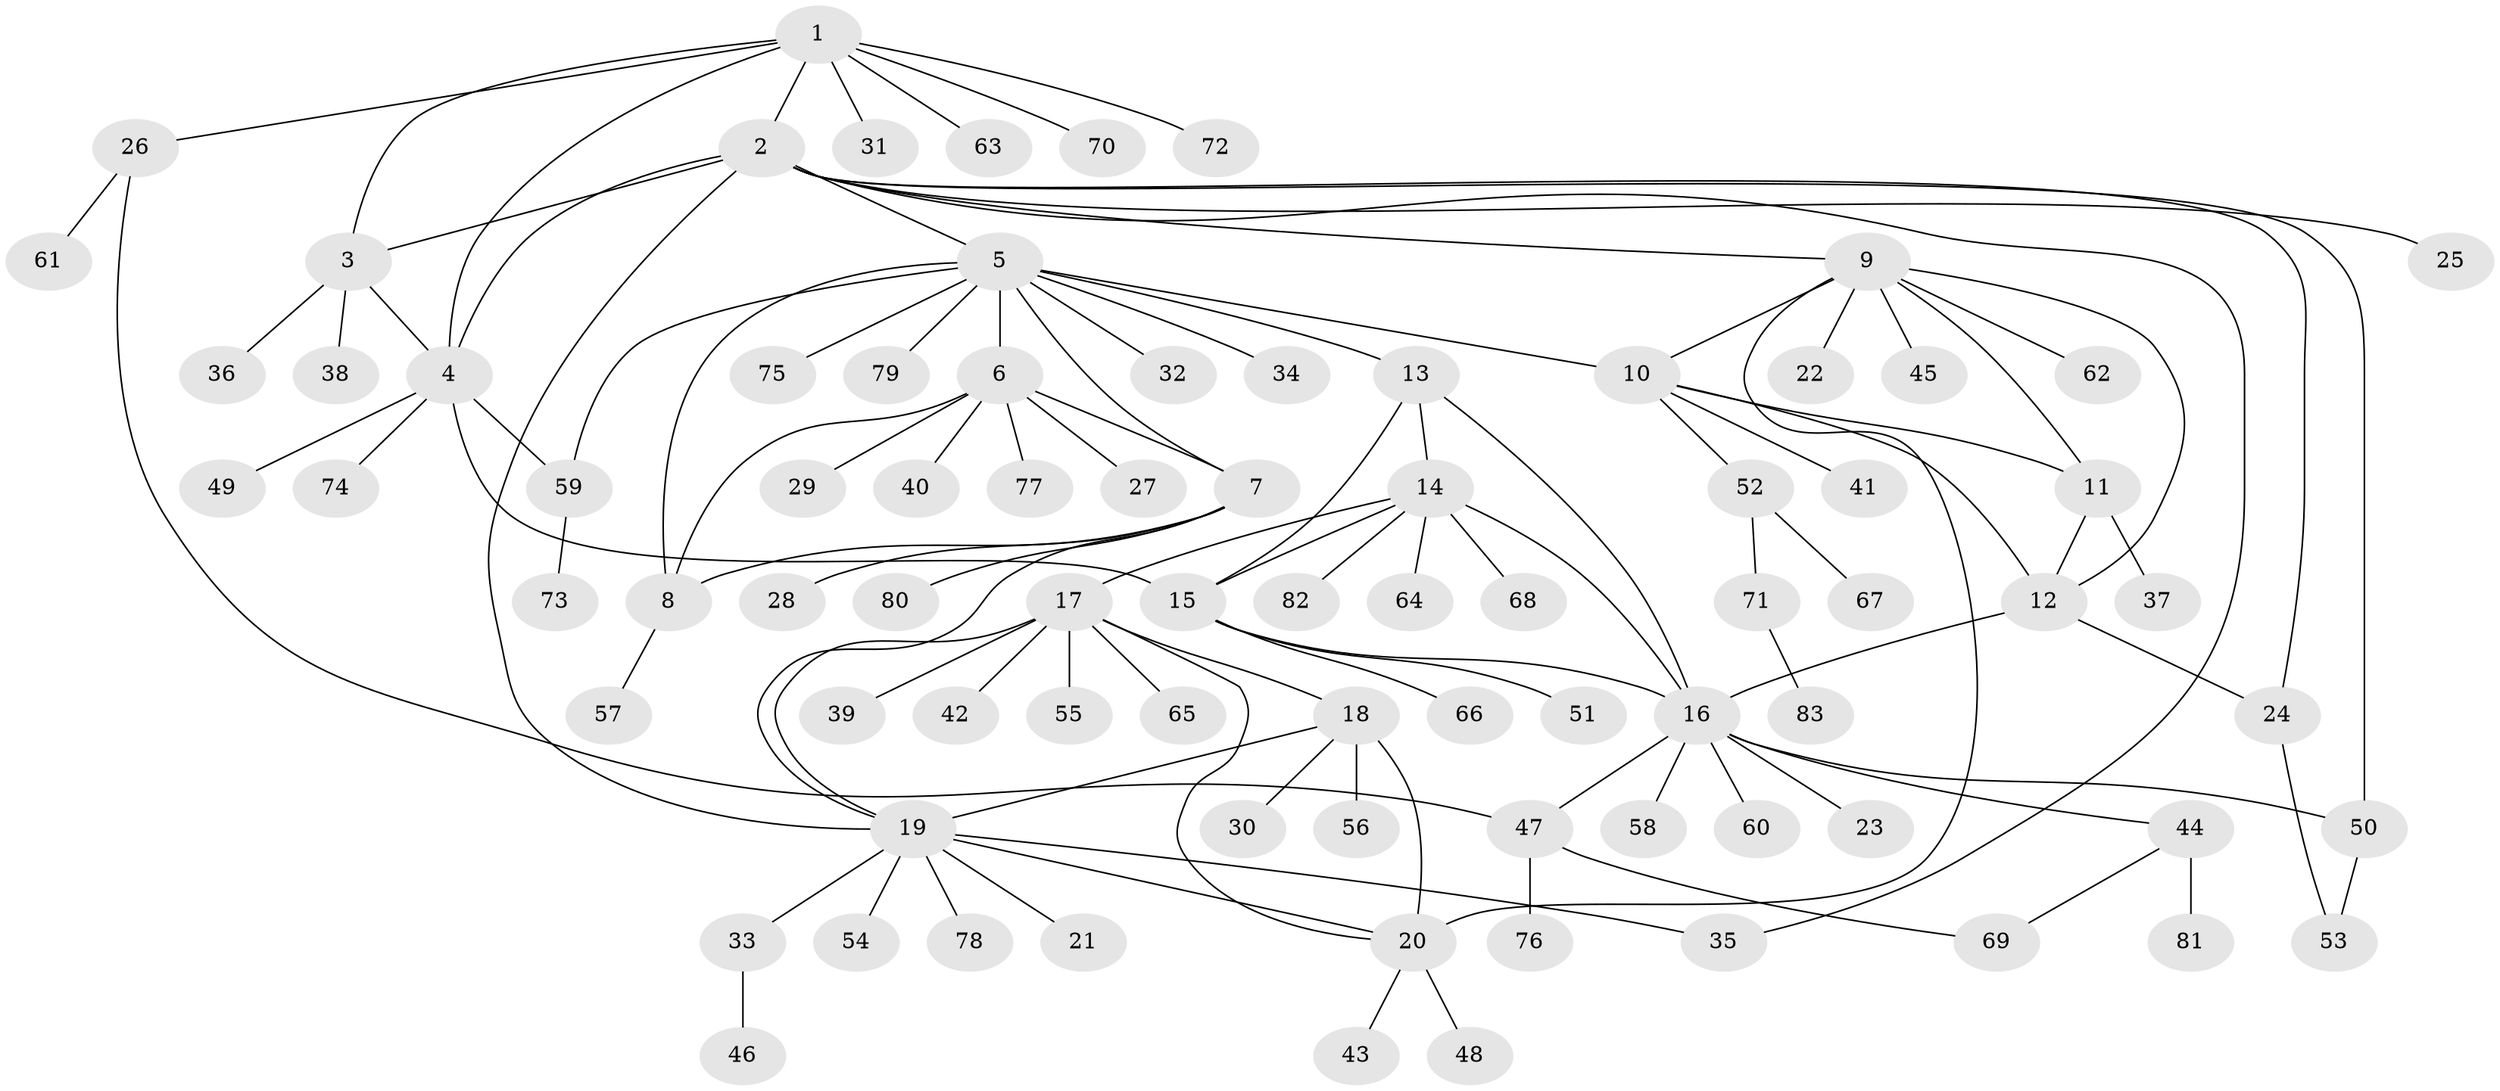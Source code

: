 // Generated by graph-tools (version 1.1) at 2025/11/02/27/25 16:11:37]
// undirected, 83 vertices, 110 edges
graph export_dot {
graph [start="1"]
  node [color=gray90,style=filled];
  1;
  2;
  3;
  4;
  5;
  6;
  7;
  8;
  9;
  10;
  11;
  12;
  13;
  14;
  15;
  16;
  17;
  18;
  19;
  20;
  21;
  22;
  23;
  24;
  25;
  26;
  27;
  28;
  29;
  30;
  31;
  32;
  33;
  34;
  35;
  36;
  37;
  38;
  39;
  40;
  41;
  42;
  43;
  44;
  45;
  46;
  47;
  48;
  49;
  50;
  51;
  52;
  53;
  54;
  55;
  56;
  57;
  58;
  59;
  60;
  61;
  62;
  63;
  64;
  65;
  66;
  67;
  68;
  69;
  70;
  71;
  72;
  73;
  74;
  75;
  76;
  77;
  78;
  79;
  80;
  81;
  82;
  83;
  1 -- 2;
  1 -- 3;
  1 -- 4;
  1 -- 26;
  1 -- 31;
  1 -- 63;
  1 -- 70;
  1 -- 72;
  2 -- 3;
  2 -- 4;
  2 -- 5;
  2 -- 9;
  2 -- 19;
  2 -- 24;
  2 -- 25;
  2 -- 35;
  2 -- 50;
  3 -- 4;
  3 -- 36;
  3 -- 38;
  4 -- 15;
  4 -- 49;
  4 -- 59;
  4 -- 74;
  5 -- 6;
  5 -- 7;
  5 -- 8;
  5 -- 10;
  5 -- 13;
  5 -- 32;
  5 -- 34;
  5 -- 59;
  5 -- 75;
  5 -- 79;
  6 -- 7;
  6 -- 8;
  6 -- 27;
  6 -- 29;
  6 -- 40;
  6 -- 77;
  7 -- 8;
  7 -- 19;
  7 -- 28;
  7 -- 80;
  8 -- 57;
  9 -- 10;
  9 -- 11;
  9 -- 12;
  9 -- 20;
  9 -- 22;
  9 -- 45;
  9 -- 62;
  10 -- 11;
  10 -- 12;
  10 -- 41;
  10 -- 52;
  11 -- 12;
  11 -- 37;
  12 -- 16;
  12 -- 24;
  13 -- 14;
  13 -- 15;
  13 -- 16;
  14 -- 15;
  14 -- 16;
  14 -- 17;
  14 -- 64;
  14 -- 68;
  14 -- 82;
  15 -- 16;
  15 -- 51;
  15 -- 66;
  16 -- 23;
  16 -- 44;
  16 -- 47;
  16 -- 50;
  16 -- 58;
  16 -- 60;
  17 -- 18;
  17 -- 19;
  17 -- 20;
  17 -- 39;
  17 -- 42;
  17 -- 55;
  17 -- 65;
  18 -- 19;
  18 -- 20;
  18 -- 30;
  18 -- 56;
  19 -- 20;
  19 -- 21;
  19 -- 33;
  19 -- 35;
  19 -- 54;
  19 -- 78;
  20 -- 43;
  20 -- 48;
  24 -- 53;
  26 -- 47;
  26 -- 61;
  33 -- 46;
  44 -- 69;
  44 -- 81;
  47 -- 69;
  47 -- 76;
  50 -- 53;
  52 -- 67;
  52 -- 71;
  59 -- 73;
  71 -- 83;
}
